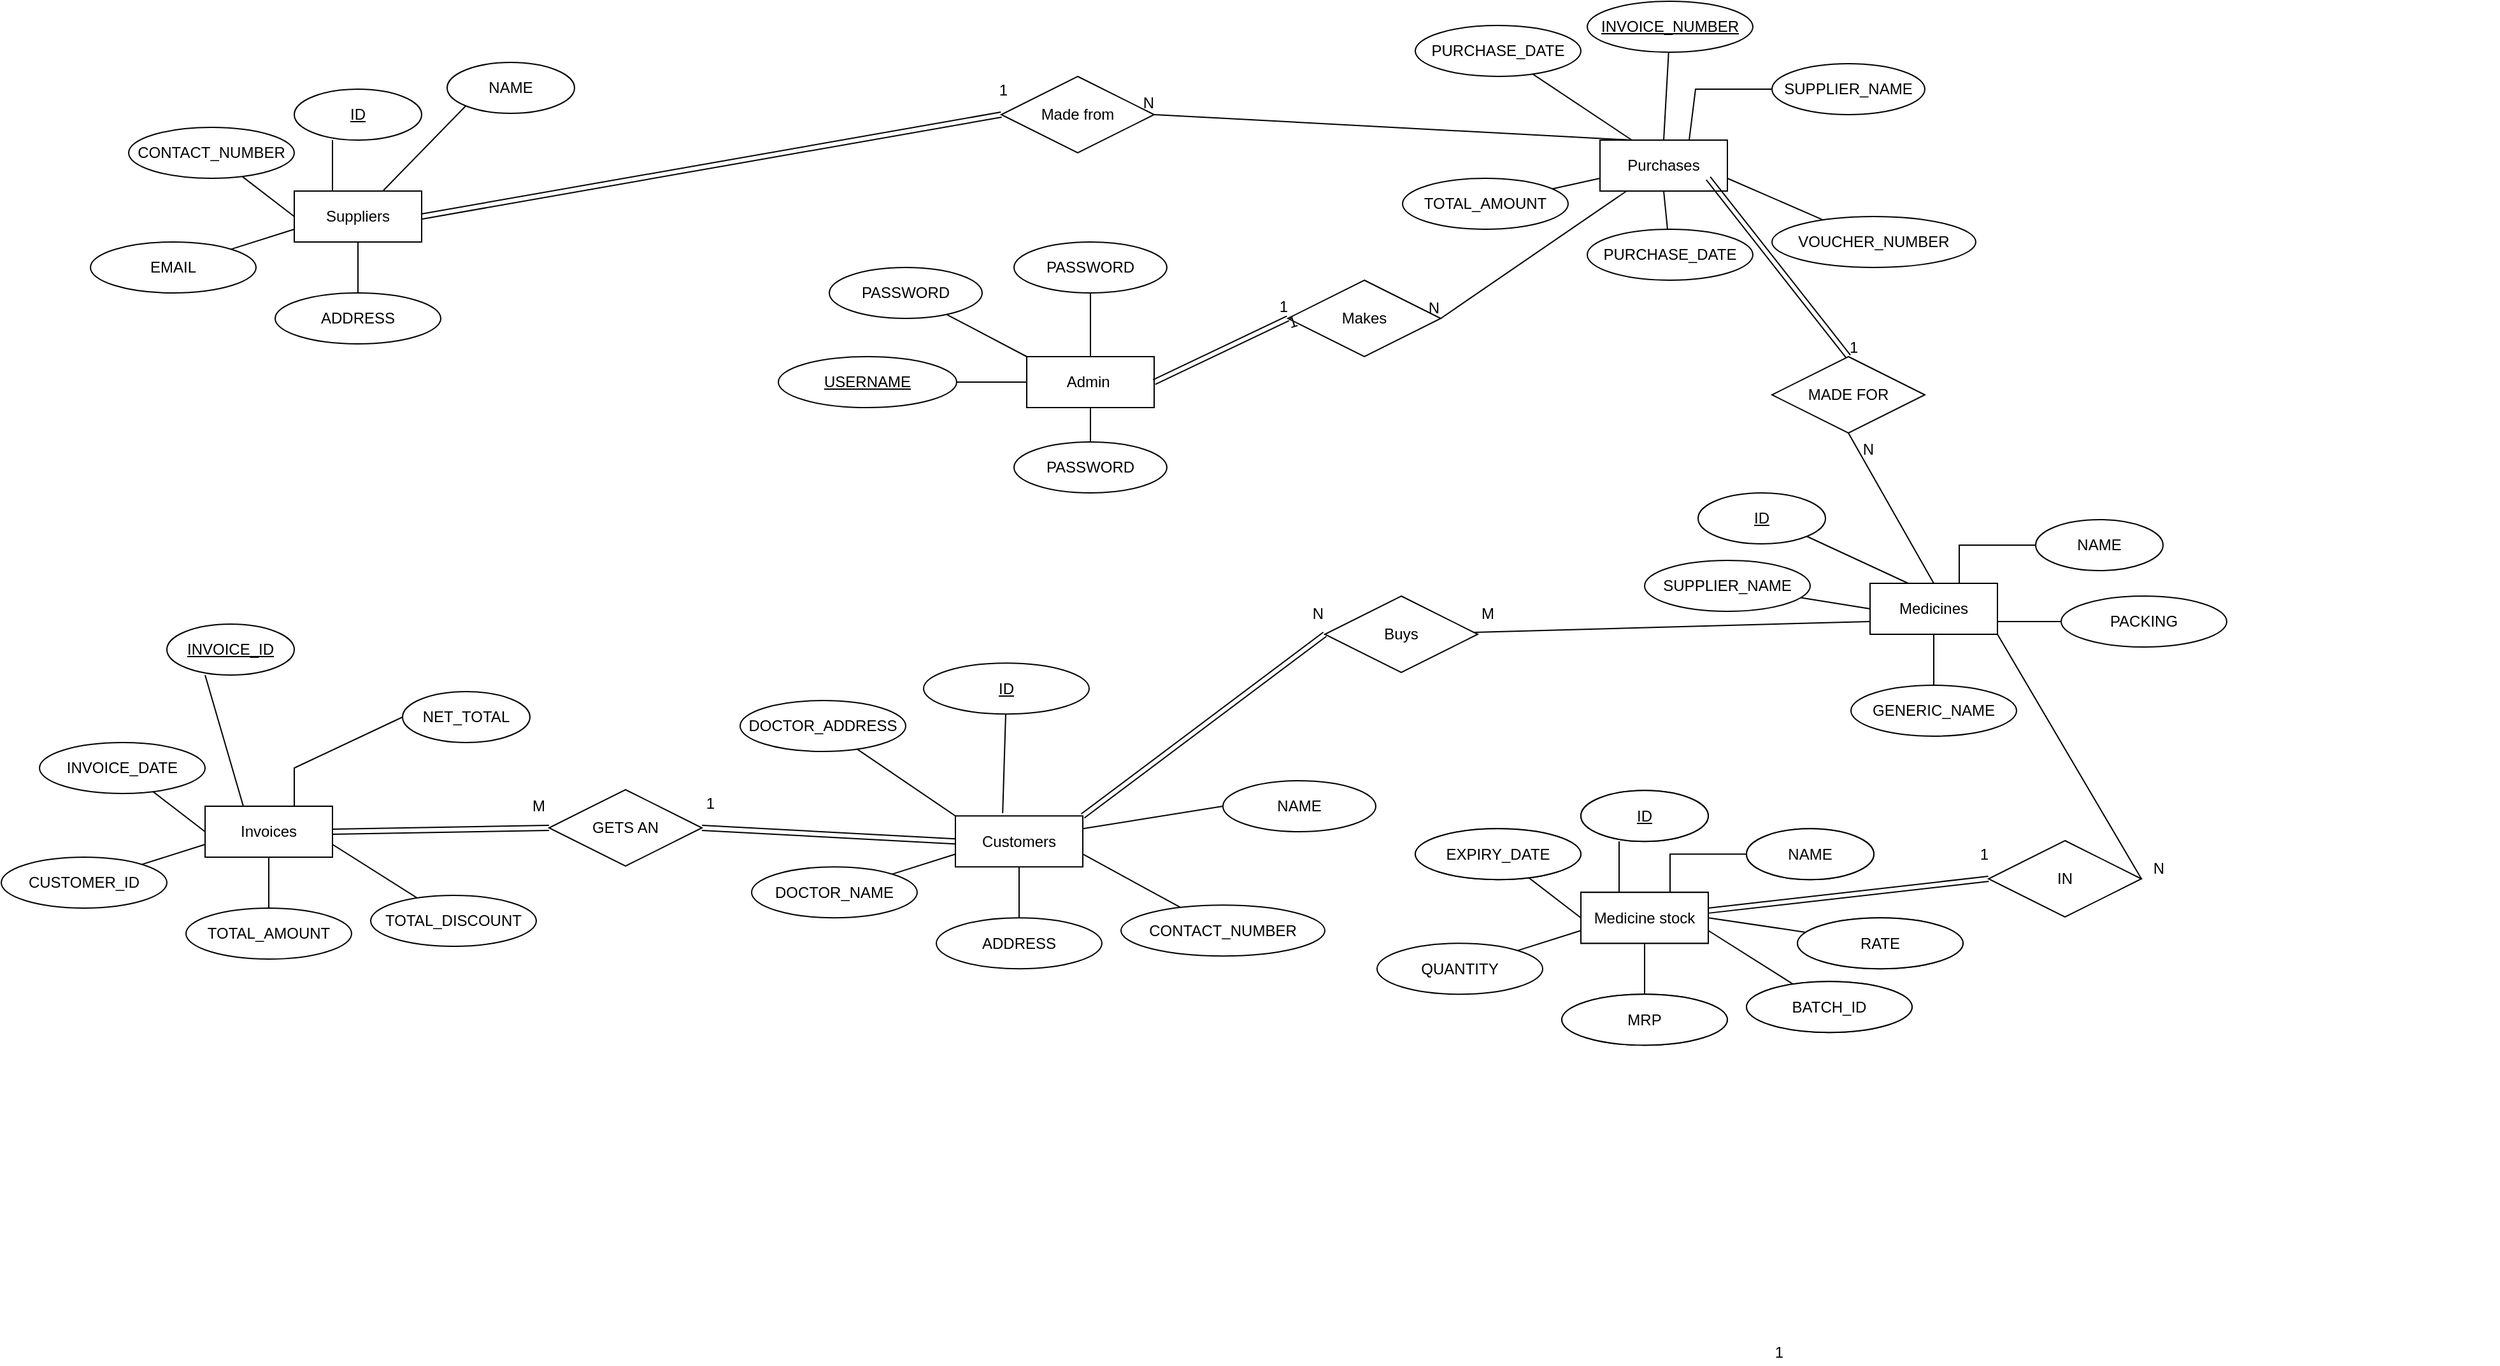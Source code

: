 <mxfile version="16.4.11" type="github">
  <diagram id="R2lEEEUBdFMjLlhIrx00" name="Page-1">
    <mxGraphModel dx="2333" dy="770" grid="1" gridSize="10" guides="1" tooltips="1" connect="1" arrows="1" fold="1" page="1" pageScale="1" pageWidth="850" pageHeight="1100" math="0" shadow="0" extFonts="Permanent Marker^https://fonts.googleapis.com/css?family=Permanent+Marker">
      <root>
        <mxCell id="0" />
        <mxCell id="1" parent="0" />
        <mxCell id="fip5N9C-G7Y2aDPfU7Cz-6" value="Suppliers" style="whiteSpace=wrap;html=1;align=center;" parent="1" vertex="1">
          <mxGeometry x="140" y="310" width="100" height="40" as="geometry" />
        </mxCell>
        <mxCell id="fip5N9C-G7Y2aDPfU7Cz-7" value="&lt;u&gt;ID&lt;/u&gt;" style="ellipse;whiteSpace=wrap;html=1;align=center;" parent="1" vertex="1">
          <mxGeometry x="140" y="230" width="100" height="40" as="geometry" />
        </mxCell>
        <mxCell id="fip5N9C-G7Y2aDPfU7Cz-8" value="NAME" style="ellipse;whiteSpace=wrap;html=1;align=center;" parent="1" vertex="1">
          <mxGeometry x="260" y="209" width="100" height="40" as="geometry" />
        </mxCell>
        <mxCell id="fip5N9C-G7Y2aDPfU7Cz-10" value="" style="endArrow=none;html=1;rounded=0;entryX=0.3;entryY=1;entryDx=0;entryDy=0;entryPerimeter=0;exitX=0.3;exitY=0;exitDx=0;exitDy=0;exitPerimeter=0;" parent="1" source="fip5N9C-G7Y2aDPfU7Cz-6" target="fip5N9C-G7Y2aDPfU7Cz-7" edge="1">
          <mxGeometry width="50" height="50" relative="1" as="geometry">
            <mxPoint x="160" y="320" as="sourcePoint" />
            <mxPoint x="210" y="270" as="targetPoint" />
          </mxGeometry>
        </mxCell>
        <mxCell id="fip5N9C-G7Y2aDPfU7Cz-12" value="CONTACT_NUMBER" style="ellipse;whiteSpace=wrap;html=1;align=center;" parent="1" vertex="1">
          <mxGeometry x="10" y="260" width="130" height="40" as="geometry" />
        </mxCell>
        <mxCell id="fip5N9C-G7Y2aDPfU7Cz-13" value="" style="endArrow=none;html=1;rounded=0;exitX=0;exitY=0.5;exitDx=0;exitDy=0;" parent="1" source="fip5N9C-G7Y2aDPfU7Cz-6" target="fip5N9C-G7Y2aDPfU7Cz-12" edge="1">
          <mxGeometry width="50" height="50" relative="1" as="geometry">
            <mxPoint x="70" y="340" as="sourcePoint" />
            <mxPoint x="110" y="300" as="targetPoint" />
          </mxGeometry>
        </mxCell>
        <mxCell id="fip5N9C-G7Y2aDPfU7Cz-14" value="EMAIL" style="ellipse;whiteSpace=wrap;html=1;align=center;" parent="1" vertex="1">
          <mxGeometry x="-20" y="350" width="130" height="40" as="geometry" />
        </mxCell>
        <mxCell id="fip5N9C-G7Y2aDPfU7Cz-15" value="" style="endArrow=none;html=1;rounded=0;exitX=0;exitY=0.75;exitDx=0;exitDy=0;" parent="1" source="fip5N9C-G7Y2aDPfU7Cz-6" target="fip5N9C-G7Y2aDPfU7Cz-14" edge="1">
          <mxGeometry width="50" height="50" relative="1" as="geometry">
            <mxPoint x="110" y="420" as="sourcePoint" />
            <mxPoint x="80" y="390" as="targetPoint" />
          </mxGeometry>
        </mxCell>
        <mxCell id="fip5N9C-G7Y2aDPfU7Cz-16" value="ADDRESS" style="ellipse;whiteSpace=wrap;html=1;align=center;" parent="1" vertex="1">
          <mxGeometry x="125" y="390" width="130" height="40" as="geometry" />
        </mxCell>
        <mxCell id="fip5N9C-G7Y2aDPfU7Cz-17" value="" style="endArrow=none;html=1;rounded=0;exitX=0.5;exitY=1;exitDx=0;exitDy=0;" parent="1" source="fip5N9C-G7Y2aDPfU7Cz-6" target="fip5N9C-G7Y2aDPfU7Cz-16" edge="1">
          <mxGeometry width="50" height="50" relative="1" as="geometry">
            <mxPoint x="210" y="360" as="sourcePoint" />
            <mxPoint x="225" y="430" as="targetPoint" />
          </mxGeometry>
        </mxCell>
        <mxCell id="fip5N9C-G7Y2aDPfU7Cz-18" value="Invoices" style="whiteSpace=wrap;html=1;align=center;" parent="1" vertex="1">
          <mxGeometry x="70" y="793" width="100" height="40" as="geometry" />
        </mxCell>
        <mxCell id="fip5N9C-G7Y2aDPfU7Cz-19" value="&lt;u&gt;INVOICE_ID&lt;/u&gt;" style="ellipse;whiteSpace=wrap;html=1;align=center;" parent="1" vertex="1">
          <mxGeometry x="40" y="650" width="100" height="40" as="geometry" />
        </mxCell>
        <mxCell id="fip5N9C-G7Y2aDPfU7Cz-20" value="NET_TOTAL" style="ellipse;whiteSpace=wrap;html=1;align=center;" parent="1" vertex="1">
          <mxGeometry x="225" y="703" width="100" height="40" as="geometry" />
        </mxCell>
        <mxCell id="fip5N9C-G7Y2aDPfU7Cz-21" value="" style="endArrow=none;html=1;rounded=0;entryX=0.3;entryY=1;entryDx=0;entryDy=0;entryPerimeter=0;exitX=0.3;exitY=0;exitDx=0;exitDy=0;exitPerimeter=0;" parent="1" source="fip5N9C-G7Y2aDPfU7Cz-18" target="fip5N9C-G7Y2aDPfU7Cz-19" edge="1">
          <mxGeometry width="50" height="50" relative="1" as="geometry">
            <mxPoint x="90" y="803" as="sourcePoint" />
            <mxPoint x="140" y="753" as="targetPoint" />
          </mxGeometry>
        </mxCell>
        <mxCell id="fip5N9C-G7Y2aDPfU7Cz-22" value="" style="endArrow=none;html=1;rounded=0;entryX=0;entryY=0.5;entryDx=0;entryDy=0;exitX=0.7;exitY=0;exitDx=0;exitDy=0;exitPerimeter=0;" parent="1" source="fip5N9C-G7Y2aDPfU7Cz-18" target="fip5N9C-G7Y2aDPfU7Cz-20" edge="1">
          <mxGeometry width="50" height="50" relative="1" as="geometry">
            <mxPoint x="130" y="763" as="sourcePoint" />
            <mxPoint x="110" y="763" as="targetPoint" />
            <Array as="points">
              <mxPoint x="140" y="763" />
            </Array>
          </mxGeometry>
        </mxCell>
        <mxCell id="fip5N9C-G7Y2aDPfU7Cz-23" value="INVOICE_DATE" style="ellipse;whiteSpace=wrap;html=1;align=center;" parent="1" vertex="1">
          <mxGeometry x="-60" y="743" width="130" height="40" as="geometry" />
        </mxCell>
        <mxCell id="fip5N9C-G7Y2aDPfU7Cz-24" value="" style="endArrow=none;html=1;rounded=0;exitX=0;exitY=0.5;exitDx=0;exitDy=0;" parent="1" source="fip5N9C-G7Y2aDPfU7Cz-18" target="fip5N9C-G7Y2aDPfU7Cz-23" edge="1">
          <mxGeometry width="50" height="50" relative="1" as="geometry">
            <mxPoint y="823" as="sourcePoint" />
            <mxPoint x="40" y="783" as="targetPoint" />
          </mxGeometry>
        </mxCell>
        <mxCell id="fip5N9C-G7Y2aDPfU7Cz-25" value="CUSTOMER_ID" style="ellipse;whiteSpace=wrap;html=1;align=center;" parent="1" vertex="1">
          <mxGeometry x="-90" y="833" width="130" height="40" as="geometry" />
        </mxCell>
        <mxCell id="fip5N9C-G7Y2aDPfU7Cz-26" value="" style="endArrow=none;html=1;rounded=0;exitX=0;exitY=0.75;exitDx=0;exitDy=0;" parent="1" source="fip5N9C-G7Y2aDPfU7Cz-18" target="fip5N9C-G7Y2aDPfU7Cz-25" edge="1">
          <mxGeometry width="50" height="50" relative="1" as="geometry">
            <mxPoint x="40" y="903" as="sourcePoint" />
            <mxPoint x="10" y="873" as="targetPoint" />
          </mxGeometry>
        </mxCell>
        <mxCell id="fip5N9C-G7Y2aDPfU7Cz-27" value="TOTAL_AMOUNT" style="ellipse;whiteSpace=wrap;html=1;align=center;" parent="1" vertex="1">
          <mxGeometry x="55" y="873" width="130" height="40" as="geometry" />
        </mxCell>
        <mxCell id="fip5N9C-G7Y2aDPfU7Cz-28" value="" style="endArrow=none;html=1;rounded=0;exitX=0.5;exitY=1;exitDx=0;exitDy=0;" parent="1" source="fip5N9C-G7Y2aDPfU7Cz-18" target="fip5N9C-G7Y2aDPfU7Cz-27" edge="1">
          <mxGeometry width="50" height="50" relative="1" as="geometry">
            <mxPoint x="140" y="843" as="sourcePoint" />
            <mxPoint x="155" y="913" as="targetPoint" />
          </mxGeometry>
        </mxCell>
        <mxCell id="fip5N9C-G7Y2aDPfU7Cz-29" value="TOTAL_DISCOUNT" style="ellipse;whiteSpace=wrap;html=1;align=center;" parent="1" vertex="1">
          <mxGeometry x="200" y="863" width="130" height="40" as="geometry" />
        </mxCell>
        <mxCell id="fip5N9C-G7Y2aDPfU7Cz-30" value="" style="endArrow=none;html=1;rounded=0;exitX=1;exitY=0.75;exitDx=0;exitDy=0;" parent="1" source="fip5N9C-G7Y2aDPfU7Cz-18" target="fip5N9C-G7Y2aDPfU7Cz-29" edge="1">
          <mxGeometry width="50" height="50" relative="1" as="geometry">
            <mxPoint x="265" y="823" as="sourcePoint" />
            <mxPoint x="300" y="903" as="targetPoint" />
          </mxGeometry>
        </mxCell>
        <mxCell id="fip5N9C-G7Y2aDPfU7Cz-31" value="Medicine stock" style="whiteSpace=wrap;html=1;align=center;" parent="1" vertex="1">
          <mxGeometry x="1150" y="860.62" width="100" height="40" as="geometry" />
        </mxCell>
        <mxCell id="fip5N9C-G7Y2aDPfU7Cz-32" value="ID" style="ellipse;whiteSpace=wrap;html=1;align=center;" parent="1" vertex="1">
          <mxGeometry x="1150" y="780.62" width="100" height="40" as="geometry" />
        </mxCell>
        <mxCell id="fip5N9C-G7Y2aDPfU7Cz-33" value="NAME" style="ellipse;whiteSpace=wrap;html=1;align=center;" parent="1" vertex="1">
          <mxGeometry x="1280" y="810.62" width="100" height="40" as="geometry" />
        </mxCell>
        <mxCell id="fip5N9C-G7Y2aDPfU7Cz-34" value="" style="endArrow=none;html=1;rounded=0;entryX=0.3;entryY=1;entryDx=0;entryDy=0;entryPerimeter=0;exitX=0.3;exitY=0;exitDx=0;exitDy=0;exitPerimeter=0;" parent="1" source="fip5N9C-G7Y2aDPfU7Cz-31" target="fip5N9C-G7Y2aDPfU7Cz-32" edge="1">
          <mxGeometry width="50" height="50" relative="1" as="geometry">
            <mxPoint x="1170" y="870.62" as="sourcePoint" />
            <mxPoint x="1220" y="820.62" as="targetPoint" />
          </mxGeometry>
        </mxCell>
        <mxCell id="fip5N9C-G7Y2aDPfU7Cz-35" value="" style="endArrow=none;html=1;rounded=0;entryX=0;entryY=0.5;entryDx=0;entryDy=0;exitX=0.7;exitY=0;exitDx=0;exitDy=0;exitPerimeter=0;" parent="1" source="fip5N9C-G7Y2aDPfU7Cz-31" target="fip5N9C-G7Y2aDPfU7Cz-33" edge="1">
          <mxGeometry width="50" height="50" relative="1" as="geometry">
            <mxPoint x="1210" y="830.62" as="sourcePoint" />
            <mxPoint x="1190" y="830.62" as="targetPoint" />
            <Array as="points">
              <mxPoint x="1220" y="830.62" />
            </Array>
          </mxGeometry>
        </mxCell>
        <mxCell id="fip5N9C-G7Y2aDPfU7Cz-36" value="EXPIRY_DATE" style="ellipse;whiteSpace=wrap;html=1;align=center;" parent="1" vertex="1">
          <mxGeometry x="1020" y="810.62" width="130" height="40" as="geometry" />
        </mxCell>
        <mxCell id="fip5N9C-G7Y2aDPfU7Cz-37" value="" style="endArrow=none;html=1;rounded=0;exitX=0;exitY=0.5;exitDx=0;exitDy=0;" parent="1" source="fip5N9C-G7Y2aDPfU7Cz-31" target="fip5N9C-G7Y2aDPfU7Cz-36" edge="1">
          <mxGeometry width="50" height="50" relative="1" as="geometry">
            <mxPoint x="1080" y="890.62" as="sourcePoint" />
            <mxPoint x="1120" y="850.62" as="targetPoint" />
          </mxGeometry>
        </mxCell>
        <mxCell id="fip5N9C-G7Y2aDPfU7Cz-38" value="QUANTITY" style="ellipse;whiteSpace=wrap;html=1;align=center;" parent="1" vertex="1">
          <mxGeometry x="990" y="900.62" width="130" height="40" as="geometry" />
        </mxCell>
        <mxCell id="fip5N9C-G7Y2aDPfU7Cz-39" value="" style="endArrow=none;html=1;rounded=0;exitX=0;exitY=0.75;exitDx=0;exitDy=0;" parent="1" source="fip5N9C-G7Y2aDPfU7Cz-31" target="fip5N9C-G7Y2aDPfU7Cz-38" edge="1">
          <mxGeometry width="50" height="50" relative="1" as="geometry">
            <mxPoint x="1120" y="970.62" as="sourcePoint" />
            <mxPoint x="1090" y="940.62" as="targetPoint" />
          </mxGeometry>
        </mxCell>
        <mxCell id="fip5N9C-G7Y2aDPfU7Cz-40" value="MRP" style="ellipse;whiteSpace=wrap;html=1;align=center;" parent="1" vertex="1">
          <mxGeometry x="1135" y="940.62" width="130" height="40" as="geometry" />
        </mxCell>
        <mxCell id="fip5N9C-G7Y2aDPfU7Cz-41" value="" style="endArrow=none;html=1;rounded=0;exitX=0.5;exitY=1;exitDx=0;exitDy=0;" parent="1" source="fip5N9C-G7Y2aDPfU7Cz-31" target="fip5N9C-G7Y2aDPfU7Cz-40" edge="1">
          <mxGeometry width="50" height="50" relative="1" as="geometry">
            <mxPoint x="1220" y="910.62" as="sourcePoint" />
            <mxPoint x="1235" y="980.62" as="targetPoint" />
          </mxGeometry>
        </mxCell>
        <mxCell id="fip5N9C-G7Y2aDPfU7Cz-42" value="BATCH_ID" style="ellipse;whiteSpace=wrap;html=1;align=center;" parent="1" vertex="1">
          <mxGeometry x="1280" y="930.62" width="130" height="40" as="geometry" />
        </mxCell>
        <mxCell id="fip5N9C-G7Y2aDPfU7Cz-43" value="" style="endArrow=none;html=1;rounded=0;exitX=1;exitY=0.75;exitDx=0;exitDy=0;" parent="1" source="fip5N9C-G7Y2aDPfU7Cz-31" target="fip5N9C-G7Y2aDPfU7Cz-42" edge="1">
          <mxGeometry width="50" height="50" relative="1" as="geometry">
            <mxPoint x="1345" y="890.62" as="sourcePoint" />
            <mxPoint x="1380" y="970.62" as="targetPoint" />
          </mxGeometry>
        </mxCell>
        <mxCell id="fip5N9C-G7Y2aDPfU7Cz-44" value="RATE" style="ellipse;whiteSpace=wrap;html=1;align=center;" parent="1" vertex="1">
          <mxGeometry x="1320" y="880.62" width="130" height="40" as="geometry" />
        </mxCell>
        <mxCell id="fip5N9C-G7Y2aDPfU7Cz-45" value="" style="endArrow=none;html=1;rounded=0;exitX=1;exitY=0.5;exitDx=0;exitDy=0;" parent="1" source="fip5N9C-G7Y2aDPfU7Cz-31" target="fip5N9C-G7Y2aDPfU7Cz-44" edge="1">
          <mxGeometry width="50" height="50" relative="1" as="geometry">
            <mxPoint x="1290.0" y="840.62" as="sourcePoint" />
            <mxPoint x="1420" y="920.62" as="targetPoint" />
          </mxGeometry>
        </mxCell>
        <mxCell id="fip5N9C-G7Y2aDPfU7Cz-46" value="Medicines" style="whiteSpace=wrap;html=1;align=center;" parent="1" vertex="1">
          <mxGeometry x="1377" y="618" width="100" height="40" as="geometry" />
        </mxCell>
        <mxCell id="fip5N9C-G7Y2aDPfU7Cz-47" value="&lt;u&gt;ID&lt;/u&gt;" style="ellipse;whiteSpace=wrap;html=1;align=center;" parent="1" vertex="1">
          <mxGeometry x="1242" y="547" width="100" height="40" as="geometry" />
        </mxCell>
        <mxCell id="fip5N9C-G7Y2aDPfU7Cz-48" value="NAME" style="ellipse;whiteSpace=wrap;html=1;align=center;" parent="1" vertex="1">
          <mxGeometry x="1507" y="568" width="100" height="40" as="geometry" />
        </mxCell>
        <mxCell id="fip5N9C-G7Y2aDPfU7Cz-49" value="" style="endArrow=none;html=1;rounded=0;entryX=1;entryY=1;entryDx=0;entryDy=0;exitX=0.3;exitY=0;exitDx=0;exitDy=0;exitPerimeter=0;" parent="1" source="fip5N9C-G7Y2aDPfU7Cz-46" target="fip5N9C-G7Y2aDPfU7Cz-47" edge="1">
          <mxGeometry width="50" height="50" relative="1" as="geometry">
            <mxPoint x="1397" y="628" as="sourcePoint" />
            <mxPoint x="1447" y="578" as="targetPoint" />
          </mxGeometry>
        </mxCell>
        <mxCell id="fip5N9C-G7Y2aDPfU7Cz-50" value="" style="endArrow=none;html=1;rounded=0;entryX=0;entryY=0.5;entryDx=0;entryDy=0;exitX=0.7;exitY=0;exitDx=0;exitDy=0;exitPerimeter=0;" parent="1" source="fip5N9C-G7Y2aDPfU7Cz-46" target="fip5N9C-G7Y2aDPfU7Cz-48" edge="1">
          <mxGeometry width="50" height="50" relative="1" as="geometry">
            <mxPoint x="1437" y="588" as="sourcePoint" />
            <mxPoint x="1417" y="588" as="targetPoint" />
            <Array as="points">
              <mxPoint x="1447" y="588" />
            </Array>
          </mxGeometry>
        </mxCell>
        <mxCell id="fip5N9C-G7Y2aDPfU7Cz-53" value="SUPPLIER_NAME" style="ellipse;whiteSpace=wrap;html=1;align=center;" parent="1" vertex="1">
          <mxGeometry x="1200" y="600" width="130" height="40" as="geometry" />
        </mxCell>
        <mxCell id="fip5N9C-G7Y2aDPfU7Cz-54" value="" style="endArrow=none;html=1;rounded=0;exitX=0;exitY=0.5;exitDx=0;exitDy=0;" parent="1" source="fip5N9C-G7Y2aDPfU7Cz-46" target="fip5N9C-G7Y2aDPfU7Cz-53" edge="1">
          <mxGeometry width="50" height="50" relative="1" as="geometry">
            <mxPoint x="1347" y="728" as="sourcePoint" />
            <mxPoint x="1317" y="698" as="targetPoint" />
          </mxGeometry>
        </mxCell>
        <mxCell id="fip5N9C-G7Y2aDPfU7Cz-55" value="GENERIC_NAME" style="ellipse;whiteSpace=wrap;html=1;align=center;" parent="1" vertex="1">
          <mxGeometry x="1362" y="698" width="130" height="40" as="geometry" />
        </mxCell>
        <mxCell id="fip5N9C-G7Y2aDPfU7Cz-56" value="" style="endArrow=none;html=1;rounded=0;exitX=0.5;exitY=1;exitDx=0;exitDy=0;" parent="1" source="fip5N9C-G7Y2aDPfU7Cz-46" target="fip5N9C-G7Y2aDPfU7Cz-55" edge="1">
          <mxGeometry width="50" height="50" relative="1" as="geometry">
            <mxPoint x="1447" y="668" as="sourcePoint" />
            <mxPoint x="1462" y="738" as="targetPoint" />
          </mxGeometry>
        </mxCell>
        <mxCell id="fip5N9C-G7Y2aDPfU7Cz-57" value="PACKING" style="ellipse;whiteSpace=wrap;html=1;align=center;" parent="1" vertex="1">
          <mxGeometry x="1527" y="628" width="130" height="40" as="geometry" />
        </mxCell>
        <mxCell id="fip5N9C-G7Y2aDPfU7Cz-58" value="" style="endArrow=none;html=1;rounded=0;exitX=1;exitY=0.75;exitDx=0;exitDy=0;" parent="1" source="fip5N9C-G7Y2aDPfU7Cz-46" target="fip5N9C-G7Y2aDPfU7Cz-57" edge="1">
          <mxGeometry width="50" height="50" relative="1" as="geometry">
            <mxPoint x="1572" y="648" as="sourcePoint" />
            <mxPoint x="1607" y="728" as="targetPoint" />
          </mxGeometry>
        </mxCell>
        <mxCell id="fip5N9C-G7Y2aDPfU7Cz-60" value="Purchases" style="whiteSpace=wrap;html=1;align=center;" parent="1" vertex="1">
          <mxGeometry x="1165" y="270" width="100" height="40" as="geometry" />
        </mxCell>
        <mxCell id="fip5N9C-G7Y2aDPfU7Cz-62" value="SUPPLIER_NAME" style="ellipse;whiteSpace=wrap;html=1;align=center;" parent="1" vertex="1">
          <mxGeometry x="1300" y="210" width="120" height="40" as="geometry" />
        </mxCell>
        <mxCell id="fip5N9C-G7Y2aDPfU7Cz-64" value="" style="endArrow=none;html=1;rounded=0;entryX=0;entryY=0.5;entryDx=0;entryDy=0;exitX=0.7;exitY=0;exitDx=0;exitDy=0;exitPerimeter=0;" parent="1" source="fip5N9C-G7Y2aDPfU7Cz-60" target="fip5N9C-G7Y2aDPfU7Cz-62" edge="1">
          <mxGeometry width="50" height="50" relative="1" as="geometry">
            <mxPoint x="1230" y="230" as="sourcePoint" />
            <mxPoint x="1210" y="230" as="targetPoint" />
            <Array as="points">
              <mxPoint x="1240" y="230" />
            </Array>
          </mxGeometry>
        </mxCell>
        <mxCell id="fip5N9C-G7Y2aDPfU7Cz-65" value="PURCHASE_DATE" style="ellipse;whiteSpace=wrap;html=1;align=center;" parent="1" vertex="1">
          <mxGeometry x="1020" y="180" width="130" height="40" as="geometry" />
        </mxCell>
        <mxCell id="fip5N9C-G7Y2aDPfU7Cz-66" value="" style="endArrow=none;html=1;rounded=0;exitX=0.25;exitY=0;exitDx=0;exitDy=0;" parent="1" source="fip5N9C-G7Y2aDPfU7Cz-60" target="fip5N9C-G7Y2aDPfU7Cz-65" edge="1">
          <mxGeometry width="50" height="50" relative="1" as="geometry">
            <mxPoint x="1100" y="290" as="sourcePoint" />
            <mxPoint x="1140" y="250" as="targetPoint" />
          </mxGeometry>
        </mxCell>
        <mxCell id="fip5N9C-G7Y2aDPfU7Cz-67" value="TOTAL_AMOUNT" style="ellipse;whiteSpace=wrap;html=1;align=center;" parent="1" vertex="1">
          <mxGeometry x="1010" y="300" width="130" height="40" as="geometry" />
        </mxCell>
        <mxCell id="fip5N9C-G7Y2aDPfU7Cz-68" value="" style="endArrow=none;html=1;rounded=0;exitX=0;exitY=0.75;exitDx=0;exitDy=0;" parent="1" source="fip5N9C-G7Y2aDPfU7Cz-60" target="fip5N9C-G7Y2aDPfU7Cz-67" edge="1">
          <mxGeometry width="50" height="50" relative="1" as="geometry">
            <mxPoint x="1140" y="370" as="sourcePoint" />
            <mxPoint x="1110" y="340" as="targetPoint" />
          </mxGeometry>
        </mxCell>
        <mxCell id="fip5N9C-G7Y2aDPfU7Cz-69" value="PURCHASE_DATE" style="ellipse;whiteSpace=wrap;html=1;align=center;" parent="1" vertex="1">
          <mxGeometry x="1155" y="340" width="130" height="40" as="geometry" />
        </mxCell>
        <mxCell id="fip5N9C-G7Y2aDPfU7Cz-70" value="" style="endArrow=none;html=1;rounded=0;exitX=0.5;exitY=1;exitDx=0;exitDy=0;" parent="1" source="fip5N9C-G7Y2aDPfU7Cz-60" target="fip5N9C-G7Y2aDPfU7Cz-69" edge="1">
          <mxGeometry width="50" height="50" relative="1" as="geometry">
            <mxPoint x="1240" y="310" as="sourcePoint" />
            <mxPoint x="1255" y="380" as="targetPoint" />
          </mxGeometry>
        </mxCell>
        <mxCell id="fip5N9C-G7Y2aDPfU7Cz-71" value="VOUCHER_NUMBER" style="ellipse;whiteSpace=wrap;html=1;align=center;" parent="1" vertex="1">
          <mxGeometry x="1300" y="330" width="160" height="40" as="geometry" />
        </mxCell>
        <mxCell id="fip5N9C-G7Y2aDPfU7Cz-72" value="" style="endArrow=none;html=1;rounded=0;exitX=1;exitY=0.75;exitDx=0;exitDy=0;" parent="1" source="fip5N9C-G7Y2aDPfU7Cz-60" target="fip5N9C-G7Y2aDPfU7Cz-71" edge="1">
          <mxGeometry width="50" height="50" relative="1" as="geometry">
            <mxPoint x="1365" y="290" as="sourcePoint" />
            <mxPoint x="1400" y="370" as="targetPoint" />
          </mxGeometry>
        </mxCell>
        <mxCell id="fip5N9C-G7Y2aDPfU7Cz-73" value="&lt;u&gt;INVOICE_NUMBER&lt;/u&gt;" style="ellipse;whiteSpace=wrap;html=1;align=center;" parent="1" vertex="1">
          <mxGeometry x="1155" y="161" width="130" height="40" as="geometry" />
        </mxCell>
        <mxCell id="fip5N9C-G7Y2aDPfU7Cz-74" value="" style="endArrow=none;html=1;rounded=0;exitX=0.5;exitY=0;exitDx=0;exitDy=0;" parent="1" source="fip5N9C-G7Y2aDPfU7Cz-60" target="fip5N9C-G7Y2aDPfU7Cz-73" edge="1">
          <mxGeometry width="50" height="50" relative="1" as="geometry">
            <mxPoint x="1220" y="260" as="sourcePoint" />
            <mxPoint x="1440" y="320" as="targetPoint" />
            <Array as="points" />
          </mxGeometry>
        </mxCell>
        <mxCell id="fip5N9C-G7Y2aDPfU7Cz-75" value="Customers" style="whiteSpace=wrap;html=1;align=center;" parent="1" vertex="1">
          <mxGeometry x="659" y="800.62" width="100" height="40" as="geometry" />
        </mxCell>
        <mxCell id="fip5N9C-G7Y2aDPfU7Cz-76" value="NAME" style="ellipse;whiteSpace=wrap;html=1;align=center;" parent="1" vertex="1">
          <mxGeometry x="869" y="773" width="120" height="40" as="geometry" />
        </mxCell>
        <mxCell id="fip5N9C-G7Y2aDPfU7Cz-77" value="" style="endArrow=none;html=1;rounded=0;entryX=0;entryY=0.5;entryDx=0;entryDy=0;exitX=1;exitY=0.25;exitDx=0;exitDy=0;" parent="1" source="fip5N9C-G7Y2aDPfU7Cz-75" target="fip5N9C-G7Y2aDPfU7Cz-76" edge="1">
          <mxGeometry width="50" height="50" relative="1" as="geometry">
            <mxPoint x="719" y="770.62" as="sourcePoint" />
            <mxPoint x="699" y="770.62" as="targetPoint" />
            <Array as="points" />
          </mxGeometry>
        </mxCell>
        <mxCell id="fip5N9C-G7Y2aDPfU7Cz-78" value="DOCTOR_ADDRESS" style="ellipse;whiteSpace=wrap;html=1;align=center;" parent="1" vertex="1">
          <mxGeometry x="490" y="710" width="130" height="40" as="geometry" />
        </mxCell>
        <mxCell id="fip5N9C-G7Y2aDPfU7Cz-79" value="" style="endArrow=none;html=1;rounded=0;exitX=0;exitY=0;exitDx=0;exitDy=0;" parent="1" source="fip5N9C-G7Y2aDPfU7Cz-75" target="fip5N9C-G7Y2aDPfU7Cz-78" edge="1">
          <mxGeometry width="50" height="50" relative="1" as="geometry">
            <mxPoint x="589" y="830.62" as="sourcePoint" />
            <mxPoint x="629" y="790.62" as="targetPoint" />
          </mxGeometry>
        </mxCell>
        <mxCell id="fip5N9C-G7Y2aDPfU7Cz-80" value="DOCTOR_NAME" style="ellipse;whiteSpace=wrap;html=1;align=center;" parent="1" vertex="1">
          <mxGeometry x="499" y="840.62" width="130" height="40" as="geometry" />
        </mxCell>
        <mxCell id="fip5N9C-G7Y2aDPfU7Cz-81" value="" style="endArrow=none;html=1;rounded=0;exitX=0;exitY=0.75;exitDx=0;exitDy=0;" parent="1" source="fip5N9C-G7Y2aDPfU7Cz-75" target="fip5N9C-G7Y2aDPfU7Cz-80" edge="1">
          <mxGeometry width="50" height="50" relative="1" as="geometry">
            <mxPoint x="629" y="910.62" as="sourcePoint" />
            <mxPoint x="599" y="880.62" as="targetPoint" />
          </mxGeometry>
        </mxCell>
        <mxCell id="fip5N9C-G7Y2aDPfU7Cz-82" value="ADDRESS" style="ellipse;whiteSpace=wrap;html=1;align=center;" parent="1" vertex="1">
          <mxGeometry x="644" y="880.62" width="130" height="40" as="geometry" />
        </mxCell>
        <mxCell id="fip5N9C-G7Y2aDPfU7Cz-83" value="" style="endArrow=none;html=1;rounded=0;exitX=0.5;exitY=1;exitDx=0;exitDy=0;" parent="1" source="fip5N9C-G7Y2aDPfU7Cz-75" target="fip5N9C-G7Y2aDPfU7Cz-82" edge="1">
          <mxGeometry width="50" height="50" relative="1" as="geometry">
            <mxPoint x="729" y="850.62" as="sourcePoint" />
            <mxPoint x="744" y="920.62" as="targetPoint" />
          </mxGeometry>
        </mxCell>
        <mxCell id="fip5N9C-G7Y2aDPfU7Cz-84" value="CONTACT_NUMBER" style="ellipse;whiteSpace=wrap;html=1;align=center;" parent="1" vertex="1">
          <mxGeometry x="789" y="870.62" width="160" height="40" as="geometry" />
        </mxCell>
        <mxCell id="fip5N9C-G7Y2aDPfU7Cz-85" value="" style="endArrow=none;html=1;rounded=0;exitX=1;exitY=0.75;exitDx=0;exitDy=0;" parent="1" source="fip5N9C-G7Y2aDPfU7Cz-75" target="fip5N9C-G7Y2aDPfU7Cz-84" edge="1">
          <mxGeometry width="50" height="50" relative="1" as="geometry">
            <mxPoint x="854" y="830.62" as="sourcePoint" />
            <mxPoint x="889" y="910.62" as="targetPoint" />
          </mxGeometry>
        </mxCell>
        <mxCell id="fip5N9C-G7Y2aDPfU7Cz-86" value="&lt;u&gt;ID&lt;/u&gt;" style="ellipse;whiteSpace=wrap;html=1;align=center;" parent="1" vertex="1">
          <mxGeometry x="634" y="680.62" width="130" height="40" as="geometry" />
        </mxCell>
        <mxCell id="fip5N9C-G7Y2aDPfU7Cz-87" value="" style="endArrow=none;html=1;rounded=0;exitX=0.371;exitY=-0.057;exitDx=0;exitDy=0;exitPerimeter=0;" parent="1" source="fip5N9C-G7Y2aDPfU7Cz-75" target="fip5N9C-G7Y2aDPfU7Cz-86" edge="1">
          <mxGeometry width="50" height="50" relative="1" as="geometry">
            <mxPoint x="699" y="790.62" as="sourcePoint" />
            <mxPoint x="929" y="860.62" as="targetPoint" />
          </mxGeometry>
        </mxCell>
        <mxCell id="fip5N9C-G7Y2aDPfU7Cz-88" value="Admin&amp;nbsp;" style="whiteSpace=wrap;html=1;align=center;" parent="1" vertex="1">
          <mxGeometry x="715" y="440" width="100" height="40" as="geometry" />
        </mxCell>
        <mxCell id="fip5N9C-G7Y2aDPfU7Cz-89" value="PASSWORD" style="ellipse;whiteSpace=wrap;html=1;align=center;" parent="1" vertex="1">
          <mxGeometry x="560" y="370" width="120" height="40" as="geometry" />
        </mxCell>
        <mxCell id="fip5N9C-G7Y2aDPfU7Cz-98" value="&lt;u&gt;USERNAME&lt;/u&gt;" style="ellipse;whiteSpace=wrap;html=1;align=center;" parent="1" vertex="1">
          <mxGeometry x="520" y="440" width="140" height="40" as="geometry" />
        </mxCell>
        <mxCell id="fip5N9C-G7Y2aDPfU7Cz-99" value="" style="endArrow=none;html=1;rounded=0;exitX=0;exitY=0.5;exitDx=0;exitDy=0;" parent="1" source="fip5N9C-G7Y2aDPfU7Cz-88" target="fip5N9C-G7Y2aDPfU7Cz-98" edge="1">
          <mxGeometry width="50" height="50" relative="1" as="geometry">
            <mxPoint x="755" y="430" as="sourcePoint" />
            <mxPoint x="985" y="500" as="targetPoint" />
          </mxGeometry>
        </mxCell>
        <mxCell id="O7eQplX8fe_v7WDKVlWZ-12" value="Made from" style="shape=rhombus;perimeter=rhombusPerimeter;whiteSpace=wrap;html=1;align=center;" parent="1" vertex="1">
          <mxGeometry x="695" y="220" width="120" height="60" as="geometry" />
        </mxCell>
        <mxCell id="O7eQplX8fe_v7WDKVlWZ-16" value="" style="shape=link;html=1;rounded=0;entryX=0.5;entryY=0;entryDx=0;entryDy=0;" parent="1" target="O7eQplX8fe_v7WDKVlWZ-18" edge="1">
          <mxGeometry relative="1" as="geometry">
            <mxPoint x="1250" y="300" as="sourcePoint" />
            <mxPoint x="1350" y="440" as="targetPoint" />
          </mxGeometry>
        </mxCell>
        <mxCell id="O7eQplX8fe_v7WDKVlWZ-18" value="MADE FOR" style="shape=rhombus;perimeter=rhombusPerimeter;whiteSpace=wrap;html=1;align=center;" parent="1" vertex="1">
          <mxGeometry x="1300" y="440" width="120" height="60" as="geometry" />
        </mxCell>
        <mxCell id="O7eQplX8fe_v7WDKVlWZ-19" value="" style="endArrow=none;html=1;rounded=0;entryX=0.5;entryY=1;entryDx=0;entryDy=0;exitX=0.5;exitY=0;exitDx=0;exitDy=0;" parent="1" source="fip5N9C-G7Y2aDPfU7Cz-46" target="O7eQplX8fe_v7WDKVlWZ-18" edge="1">
          <mxGeometry relative="1" as="geometry">
            <mxPoint x="1190" y="480" as="sourcePoint" />
            <mxPoint x="1350" y="480" as="targetPoint" />
          </mxGeometry>
        </mxCell>
        <mxCell id="O7eQplX8fe_v7WDKVlWZ-20" value="N" style="resizable=0;html=1;align=right;verticalAlign=bottom;" parent="O7eQplX8fe_v7WDKVlWZ-19" connectable="0" vertex="1">
          <mxGeometry x="1" relative="1" as="geometry">
            <mxPoint x="20" y="21" as="offset" />
          </mxGeometry>
        </mxCell>
        <mxCell id="O7eQplX8fe_v7WDKVlWZ-31" value="1" style="resizable=0;html=1;align=left;verticalAlign=bottom;" parent="1" connectable="0" vertex="1">
          <mxGeometry x="1870" y="460.0" as="geometry">
            <mxPoint x="-511" y="-19" as="offset" />
          </mxGeometry>
        </mxCell>
        <mxCell id="O7eQplX8fe_v7WDKVlWZ-32" value="" style="shape=link;html=1;rounded=0;entryX=0;entryY=0.5;entryDx=0;entryDy=0;exitX=1;exitY=0.5;exitDx=0;exitDy=0;" parent="1" source="O7eQplX8fe_v7WDKVlWZ-34" target="fip5N9C-G7Y2aDPfU7Cz-75" edge="1">
          <mxGeometry relative="1" as="geometry">
            <mxPoint x="580" y="550" as="sourcePoint" />
            <mxPoint x="738" y="651" as="targetPoint" />
          </mxGeometry>
        </mxCell>
        <mxCell id="O7eQplX8fe_v7WDKVlWZ-34" value="GETS AN" style="shape=rhombus;perimeter=rhombusPerimeter;whiteSpace=wrap;html=1;align=center;" parent="1" vertex="1">
          <mxGeometry x="340" y="780" width="120" height="60" as="geometry" />
        </mxCell>
        <mxCell id="O7eQplX8fe_v7WDKVlWZ-35" value="" style="shape=link;html=1;rounded=0;exitX=1;exitY=0.5;exitDx=0;exitDy=0;entryX=0;entryY=0.5;entryDx=0;entryDy=0;" parent="1" source="fip5N9C-G7Y2aDPfU7Cz-6" target="O7eQplX8fe_v7WDKVlWZ-12" edge="1">
          <mxGeometry relative="1" as="geometry">
            <mxPoint x="350.0" y="260" as="sourcePoint" />
            <mxPoint x="700" y="161" as="targetPoint" />
          </mxGeometry>
        </mxCell>
        <mxCell id="O7eQplX8fe_v7WDKVlWZ-37" value="N" style="resizable=0;html=1;align=right;verticalAlign=bottom;" parent="O7eQplX8fe_v7WDKVlWZ-35" connectable="0" vertex="1">
          <mxGeometry x="1" relative="1" as="geometry">
            <mxPoint x="120" as="offset" />
          </mxGeometry>
        </mxCell>
        <mxCell id="ag5PAQmlUxbw_x1JD328-34" value="M" style="resizable=0;html=1;align=left;verticalAlign=bottom;" parent="O7eQplX8fe_v7WDKVlWZ-35" connectable="0" vertex="1">
          <mxGeometry x="-1" relative="1" as="geometry">
            <mxPoint x="830" y="320" as="offset" />
          </mxGeometry>
        </mxCell>
        <mxCell id="O7eQplX8fe_v7WDKVlWZ-38" value="" style="shape=link;html=1;rounded=0;entryX=0;entryY=0.5;entryDx=0;entryDy=0;exitX=1;exitY=0.5;exitDx=0;exitDy=0;" parent="1" source="fip5N9C-G7Y2aDPfU7Cz-18" target="O7eQplX8fe_v7WDKVlWZ-34" edge="1">
          <mxGeometry relative="1" as="geometry">
            <mxPoint x="31.0" y="957.66" as="sourcePoint" />
            <mxPoint x="391" y="793" as="targetPoint" />
            <Array as="points" />
          </mxGeometry>
        </mxCell>
        <mxCell id="ag5PAQmlUxbw_x1JD328-26" value="N" style="resizable=0;html=1;align=right;verticalAlign=bottom;" parent="O7eQplX8fe_v7WDKVlWZ-38" connectable="0" vertex="1">
          <mxGeometry x="1" relative="1" as="geometry">
            <mxPoint x="1269" y="40" as="offset" />
          </mxGeometry>
        </mxCell>
        <mxCell id="O7eQplX8fe_v7WDKVlWZ-41" value="" style="endArrow=none;html=1;rounded=0;entryX=1;entryY=1;entryDx=0;entryDy=0;exitX=1;exitY=0.5;exitDx=0;exitDy=0;" parent="1" source="O7eQplX8fe_v7WDKVlWZ-44" target="fip5N9C-G7Y2aDPfU7Cz-46" edge="1">
          <mxGeometry relative="1" as="geometry">
            <mxPoint x="1050" y="469" as="sourcePoint" />
            <mxPoint x="1227" y="469.38" as="targetPoint" />
            <Array as="points" />
          </mxGeometry>
        </mxCell>
        <mxCell id="O7eQplX8fe_v7WDKVlWZ-42" value="M" style="resizable=0;html=1;align=left;verticalAlign=bottom;" parent="O7eQplX8fe_v7WDKVlWZ-41" connectable="0" vertex="1">
          <mxGeometry x="-1" relative="1" as="geometry">
            <mxPoint x="-1265" y="-49" as="offset" />
          </mxGeometry>
        </mxCell>
        <mxCell id="O7eQplX8fe_v7WDKVlWZ-44" value="IN" style="shape=rhombus;perimeter=rhombusPerimeter;whiteSpace=wrap;html=1;align=center;" parent="1" vertex="1">
          <mxGeometry x="1470" y="820" width="120" height="60" as="geometry" />
        </mxCell>
        <mxCell id="O7eQplX8fe_v7WDKVlWZ-49" value="" style="shape=link;html=1;rounded=0;entryX=0;entryY=0.5;entryDx=0;entryDy=0;" parent="1" source="fip5N9C-G7Y2aDPfU7Cz-31" target="O7eQplX8fe_v7WDKVlWZ-44" edge="1">
          <mxGeometry relative="1" as="geometry">
            <mxPoint x="760" y="360" as="sourcePoint" />
            <mxPoint x="920" y="360" as="targetPoint" />
          </mxGeometry>
        </mxCell>
        <mxCell id="ag5PAQmlUxbw_x1JD328-4" style="edgeStyle=orthogonalEdgeStyle;rounded=0;orthogonalLoop=1;jettySize=auto;html=1;exitX=0.5;exitY=1;exitDx=0;exitDy=0;endArrow=none;endFill=0;entryX=0.5;entryY=0;entryDx=0;entryDy=0;" parent="1" source="fip5N9C-G7Y2aDPfU7Cz-88" target="ag5PAQmlUxbw_x1JD328-5" edge="1">
          <mxGeometry relative="1" as="geometry">
            <mxPoint x="765" y="500" as="targetPoint" />
            <mxPoint x="825" y="470.0" as="sourcePoint" />
          </mxGeometry>
        </mxCell>
        <mxCell id="ag5PAQmlUxbw_x1JD328-5" value="PASSWORD" style="ellipse;whiteSpace=wrap;html=1;align=center;" parent="1" vertex="1">
          <mxGeometry x="705" y="507" width="120" height="40" as="geometry" />
        </mxCell>
        <mxCell id="ag5PAQmlUxbw_x1JD328-6" value="PASSWORD" style="ellipse;whiteSpace=wrap;html=1;align=center;" parent="1" vertex="1">
          <mxGeometry x="705" y="350" width="120" height="40" as="geometry" />
        </mxCell>
        <mxCell id="ag5PAQmlUxbw_x1JD328-7" value="Medicine stock" style="whiteSpace=wrap;html=1;align=center;" parent="1" vertex="1">
          <mxGeometry x="1150" y="860.62" width="100" height="40" as="geometry" />
        </mxCell>
        <mxCell id="ag5PAQmlUxbw_x1JD328-8" value="EXPIRY_DATE" style="ellipse;whiteSpace=wrap;html=1;align=center;" parent="1" vertex="1">
          <mxGeometry x="1020" y="810.62" width="130" height="40" as="geometry" />
        </mxCell>
        <mxCell id="ag5PAQmlUxbw_x1JD328-9" value="&lt;u&gt;ID&lt;/u&gt;" style="ellipse;whiteSpace=wrap;html=1;align=center;" parent="1" vertex="1">
          <mxGeometry x="1150" y="780.62" width="100" height="40" as="geometry" />
        </mxCell>
        <mxCell id="ag5PAQmlUxbw_x1JD328-10" value="NAME" style="ellipse;whiteSpace=wrap;html=1;align=center;" parent="1" vertex="1">
          <mxGeometry x="1280" y="810.62" width="100" height="40" as="geometry" />
        </mxCell>
        <mxCell id="ag5PAQmlUxbw_x1JD328-11" value="RATE" style="ellipse;whiteSpace=wrap;html=1;align=center;" parent="1" vertex="1">
          <mxGeometry x="1320" y="880.62" width="130" height="40" as="geometry" />
        </mxCell>
        <mxCell id="ag5PAQmlUxbw_x1JD328-12" value="BATCH_ID" style="ellipse;whiteSpace=wrap;html=1;align=center;" parent="1" vertex="1">
          <mxGeometry x="1280" y="930.62" width="130" height="40" as="geometry" />
        </mxCell>
        <mxCell id="ag5PAQmlUxbw_x1JD328-13" value="MRP" style="ellipse;whiteSpace=wrap;html=1;align=center;" parent="1" vertex="1">
          <mxGeometry x="1135" y="940.62" width="130" height="40" as="geometry" />
        </mxCell>
        <mxCell id="ag5PAQmlUxbw_x1JD328-14" value="" style="endArrow=none;html=1;rounded=0;entryX=0;entryY=1;entryDx=0;entryDy=0;" parent="1" source="fip5N9C-G7Y2aDPfU7Cz-6" target="fip5N9C-G7Y2aDPfU7Cz-8" edge="1">
          <mxGeometry width="50" height="50" relative="1" as="geometry">
            <mxPoint x="600" y="509" as="sourcePoint" />
            <mxPoint x="650" y="459" as="targetPoint" />
          </mxGeometry>
        </mxCell>
        <mxCell id="ag5PAQmlUxbw_x1JD328-15" value="Makes" style="shape=rhombus;perimeter=rhombusPerimeter;whiteSpace=wrap;html=1;align=center;" parent="1" vertex="1">
          <mxGeometry x="920" y="380" width="120" height="60" as="geometry" />
        </mxCell>
        <mxCell id="ag5PAQmlUxbw_x1JD328-17" value="" style="endArrow=none;html=1;rounded=0;exitX=0;exitY=0;exitDx=0;exitDy=0;" parent="1" source="fip5N9C-G7Y2aDPfU7Cz-88" target="fip5N9C-G7Y2aDPfU7Cz-89" edge="1">
          <mxGeometry width="50" height="50" relative="1" as="geometry">
            <mxPoint x="710" y="320" as="sourcePoint" />
            <mxPoint x="760" y="270" as="targetPoint" />
          </mxGeometry>
        </mxCell>
        <mxCell id="ag5PAQmlUxbw_x1JD328-18" value="" style="endArrow=none;html=1;rounded=0;" parent="1" source="ag5PAQmlUxbw_x1JD328-6" target="fip5N9C-G7Y2aDPfU7Cz-88" edge="1">
          <mxGeometry width="50" height="50" relative="1" as="geometry">
            <mxPoint x="710" y="320" as="sourcePoint" />
            <mxPoint x="760" y="270" as="targetPoint" />
          </mxGeometry>
        </mxCell>
        <mxCell id="ag5PAQmlUxbw_x1JD328-21" value="" style="shape=link;html=1;rounded=0;endArrow=none;endFill=0;entryX=0;entryY=0.5;entryDx=0;entryDy=0;exitX=1;exitY=0.5;exitDx=0;exitDy=0;" parent="1" source="fip5N9C-G7Y2aDPfU7Cz-88" target="ag5PAQmlUxbw_x1JD328-15" edge="1">
          <mxGeometry relative="1" as="geometry">
            <mxPoint x="650" y="420" as="sourcePoint" />
            <mxPoint x="810" y="420" as="targetPoint" />
          </mxGeometry>
        </mxCell>
        <mxCell id="ag5PAQmlUxbw_x1JD328-22" value="1" style="resizable=0;html=1;align=right;verticalAlign=bottom;" parent="ag5PAQmlUxbw_x1JD328-21" connectable="0" vertex="1">
          <mxGeometry x="1" relative="1" as="geometry" />
        </mxCell>
        <mxCell id="ag5PAQmlUxbw_x1JD328-27" value="1" style="resizable=0;html=1;align=right;verticalAlign=bottom;" parent="ag5PAQmlUxbw_x1JD328-21" connectable="0" vertex="1">
          <mxGeometry x="1" relative="1" as="geometry">
            <mxPoint x="550" y="430" as="offset" />
          </mxGeometry>
        </mxCell>
        <mxCell id="ag5PAQmlUxbw_x1JD328-37" value="1" style="resizable=0;html=1;align=right;verticalAlign=bottom;rotation=-17;" parent="ag5PAQmlUxbw_x1JD328-21" connectable="0" vertex="1">
          <mxGeometry x="1" relative="1" as="geometry">
            <mxPoint x="10" y="10" as="offset" />
          </mxGeometry>
        </mxCell>
        <mxCell id="ag5PAQmlUxbw_x1JD328-38" value="1" style="resizable=0;html=1;align=right;verticalAlign=bottom;" parent="ag5PAQmlUxbw_x1JD328-21" connectable="0" vertex="1">
          <mxGeometry x="1" relative="1" as="geometry">
            <mxPoint x="-220" y="-170" as="offset" />
          </mxGeometry>
        </mxCell>
        <mxCell id="ag5PAQmlUxbw_x1JD328-39" value="1" style="resizable=0;html=1;align=right;verticalAlign=bottom;" parent="ag5PAQmlUxbw_x1JD328-21" connectable="0" vertex="1">
          <mxGeometry x="1" relative="1" as="geometry">
            <mxPoint x="-450" y="390" as="offset" />
          </mxGeometry>
        </mxCell>
        <mxCell id="ag5PAQmlUxbw_x1JD328-23" value="" style="endArrow=none;html=1;rounded=0;entryX=1;entryY=0.5;entryDx=0;entryDy=0;" parent="1" source="fip5N9C-G7Y2aDPfU7Cz-60" target="ag5PAQmlUxbw_x1JD328-15" edge="1">
          <mxGeometry relative="1" as="geometry">
            <mxPoint x="650" y="420" as="sourcePoint" />
            <mxPoint x="810" y="420" as="targetPoint" />
          </mxGeometry>
        </mxCell>
        <mxCell id="ag5PAQmlUxbw_x1JD328-24" value="N" style="resizable=0;html=1;align=right;verticalAlign=bottom;" parent="ag5PAQmlUxbw_x1JD328-23" connectable="0" vertex="1">
          <mxGeometry x="1" relative="1" as="geometry" />
        </mxCell>
        <mxCell id="ag5PAQmlUxbw_x1JD328-28" value="Buys" style="shape=rhombus;perimeter=rhombusPerimeter;whiteSpace=wrap;html=1;align=center;" parent="1" vertex="1">
          <mxGeometry x="949" y="628" width="120" height="60" as="geometry" />
        </mxCell>
        <mxCell id="ag5PAQmlUxbw_x1JD328-29" value="" style="shape=link;html=1;rounded=0;endArrow=none;endFill=0;exitX=0;exitY=0.5;exitDx=0;exitDy=0;entryX=1;entryY=0;entryDx=0;entryDy=0;" parent="1" source="ag5PAQmlUxbw_x1JD328-28" target="fip5N9C-G7Y2aDPfU7Cz-75" edge="1">
          <mxGeometry relative="1" as="geometry">
            <mxPoint x="825" y="470" as="sourcePoint" />
            <mxPoint x="1380" y="660" as="targetPoint" />
          </mxGeometry>
        </mxCell>
        <mxCell id="ag5PAQmlUxbw_x1JD328-31" value="1" style="resizable=0;html=1;align=right;verticalAlign=bottom;" parent="ag5PAQmlUxbw_x1JD328-29" connectable="0" vertex="1">
          <mxGeometry x="1" relative="1" as="geometry">
            <mxPoint x="550" y="430" as="offset" />
          </mxGeometry>
        </mxCell>
        <mxCell id="ag5PAQmlUxbw_x1JD328-32" value="" style="endArrow=none;html=1;rounded=0;entryX=0;entryY=0.75;entryDx=0;entryDy=0;" parent="1" source="ag5PAQmlUxbw_x1JD328-28" target="fip5N9C-G7Y2aDPfU7Cz-46" edge="1">
          <mxGeometry relative="1" as="geometry">
            <mxPoint x="1050" y="650" as="sourcePoint" />
            <mxPoint x="1050" y="420" as="targetPoint" />
          </mxGeometry>
        </mxCell>
        <mxCell id="ag5PAQmlUxbw_x1JD328-33" value="N" style="resizable=0;html=1;align=right;verticalAlign=bottom;" parent="ag5PAQmlUxbw_x1JD328-32" connectable="0" vertex="1">
          <mxGeometry x="1" relative="1" as="geometry">
            <mxPoint x="-428" y="2" as="offset" />
          </mxGeometry>
        </mxCell>
        <mxCell id="ag5PAQmlUxbw_x1JD328-35" value="" style="endArrow=none;html=1;rounded=0;entryX=1;entryY=0.5;entryDx=0;entryDy=0;exitX=0.25;exitY=0;exitDx=0;exitDy=0;" parent="1" source="fip5N9C-G7Y2aDPfU7Cz-60" target="O7eQplX8fe_v7WDKVlWZ-12" edge="1">
          <mxGeometry relative="1" as="geometry">
            <mxPoint x="1202.308" y="310" as="sourcePoint" />
            <mxPoint x="1050" y="420" as="targetPoint" />
          </mxGeometry>
        </mxCell>
      </root>
    </mxGraphModel>
  </diagram>
</mxfile>
